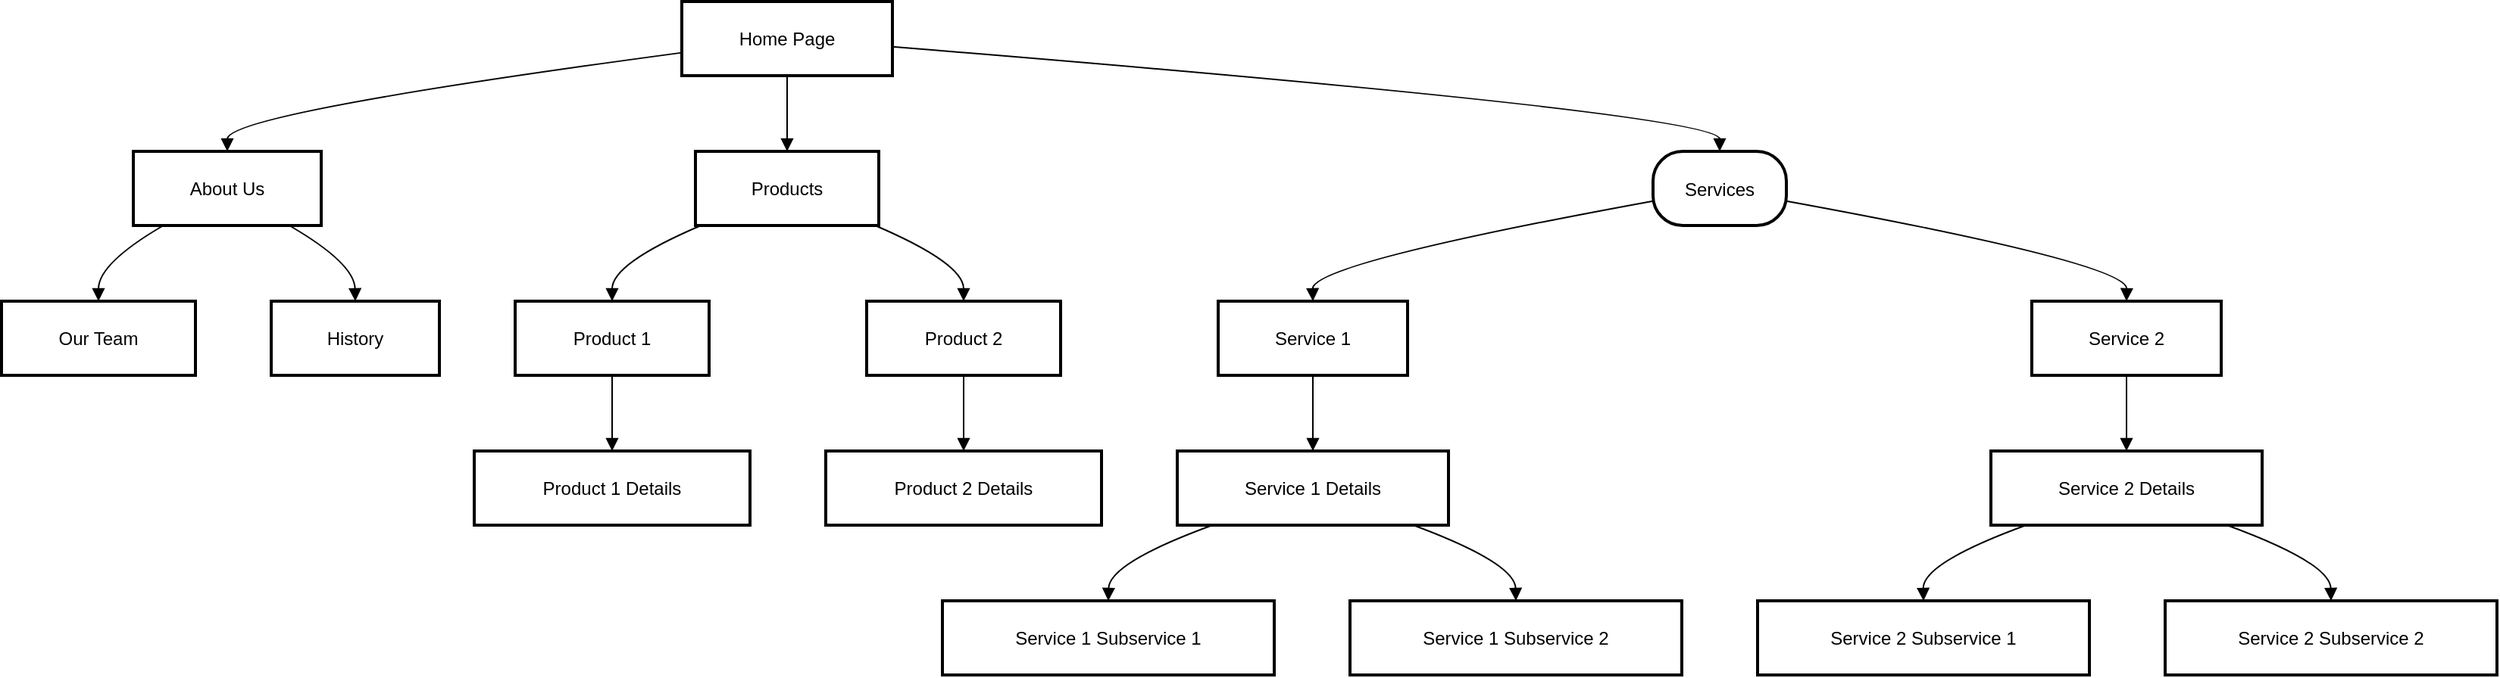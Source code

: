 <mxfile version="24.7.16">
  <diagram name="Page-1" id="qI30l1QywxV7PdqIo-Oe">
    <mxGraphModel>
      <root>
        <mxCell id="0" />
        <mxCell id="1" parent="0" />
        <mxCell id="2" value="Home Page" style="whiteSpace=wrap;strokeWidth=2;" vertex="1" parent="1">
          <mxGeometry x="457" y="8" width="139" height="49" as="geometry" />
        </mxCell>
        <mxCell id="3" value="About Us" style="whiteSpace=wrap;strokeWidth=2;" vertex="1" parent="1">
          <mxGeometry x="95" y="107" width="124" height="49" as="geometry" />
        </mxCell>
        <mxCell id="4" value="Products" style="whiteSpace=wrap;strokeWidth=2;" vertex="1" parent="1">
          <mxGeometry x="466" y="107" width="121" height="49" as="geometry" />
        </mxCell>
        <mxCell id="5" value="Services" style="rounded=1;arcSize=40;strokeWidth=2" vertex="1" parent="1">
          <mxGeometry x="1098" y="107" width="88" height="49" as="geometry" />
        </mxCell>
        <mxCell id="6" value="Our Team" style="whiteSpace=wrap;strokeWidth=2;" vertex="1" parent="1">
          <mxGeometry x="8" y="206" width="128" height="49" as="geometry" />
        </mxCell>
        <mxCell id="7" value="History" style="whiteSpace=wrap;strokeWidth=2;" vertex="1" parent="1">
          <mxGeometry x="186" y="206" width="111" height="49" as="geometry" />
        </mxCell>
        <mxCell id="8" value="Product 1" style="whiteSpace=wrap;strokeWidth=2;" vertex="1" parent="1">
          <mxGeometry x="347" y="206" width="128" height="49" as="geometry" />
        </mxCell>
        <mxCell id="9" value="Product 2" style="whiteSpace=wrap;strokeWidth=2;" vertex="1" parent="1">
          <mxGeometry x="579" y="206" width="128" height="49" as="geometry" />
        </mxCell>
        <mxCell id="10" value="Service 1" style="whiteSpace=wrap;strokeWidth=2;" vertex="1" parent="1">
          <mxGeometry x="811" y="206" width="125" height="49" as="geometry" />
        </mxCell>
        <mxCell id="11" value="Service 2" style="whiteSpace=wrap;strokeWidth=2;" vertex="1" parent="1">
          <mxGeometry x="1348" y="206" width="125" height="49" as="geometry" />
        </mxCell>
        <mxCell id="12" value="Product 1 Details" style="whiteSpace=wrap;strokeWidth=2;" vertex="1" parent="1">
          <mxGeometry x="320" y="305" width="182" height="49" as="geometry" />
        </mxCell>
        <mxCell id="13" value="Product 2 Details" style="whiteSpace=wrap;strokeWidth=2;" vertex="1" parent="1">
          <mxGeometry x="552" y="305" width="182" height="49" as="geometry" />
        </mxCell>
        <mxCell id="14" value="Service 1 Details" style="whiteSpace=wrap;strokeWidth=2;" vertex="1" parent="1">
          <mxGeometry x="784" y="305" width="179" height="49" as="geometry" />
        </mxCell>
        <mxCell id="15" value="Service 2 Details" style="whiteSpace=wrap;strokeWidth=2;" vertex="1" parent="1">
          <mxGeometry x="1321" y="305" width="179" height="49" as="geometry" />
        </mxCell>
        <mxCell id="16" value="Service 1 Subservice 1" style="whiteSpace=wrap;strokeWidth=2;" vertex="1" parent="1">
          <mxGeometry x="629" y="404" width="219" height="49" as="geometry" />
        </mxCell>
        <mxCell id="17" value="Service 1 Subservice 2" style="whiteSpace=wrap;strokeWidth=2;" vertex="1" parent="1">
          <mxGeometry x="898" y="404" width="219" height="49" as="geometry" />
        </mxCell>
        <mxCell id="18" value="Service 2 Subservice 1" style="whiteSpace=wrap;strokeWidth=2;" vertex="1" parent="1">
          <mxGeometry x="1167" y="404" width="219" height="49" as="geometry" />
        </mxCell>
        <mxCell id="19" value="Service 2 Subservice 2" style="whiteSpace=wrap;strokeWidth=2;" vertex="1" parent="1">
          <mxGeometry x="1436" y="404" width="219" height="49" as="geometry" />
        </mxCell>
        <mxCell id="20" value="" style="curved=1;startArrow=none;endArrow=block;exitX=0;exitY=0.69;entryX=0.5;entryY=0;" edge="1" parent="1" source="2" target="3">
          <mxGeometry relative="1" as="geometry">
            <Array as="points">
              <mxPoint x="157" y="82" />
            </Array>
          </mxGeometry>
        </mxCell>
        <mxCell id="21" value="" style="curved=1;startArrow=none;endArrow=block;exitX=0.5;exitY=1;entryX=0.5;entryY=0;" edge="1" parent="1" source="2" target="4">
          <mxGeometry relative="1" as="geometry">
            <Array as="points" />
          </mxGeometry>
        </mxCell>
        <mxCell id="22" value="" style="curved=1;startArrow=none;endArrow=block;exitX=1;exitY=0.61;entryX=0.5;entryY=0;" edge="1" parent="1" source="2" target="5">
          <mxGeometry relative="1" as="geometry">
            <Array as="points">
              <mxPoint x="1142" y="82" />
            </Array>
          </mxGeometry>
        </mxCell>
        <mxCell id="23" value="" style="curved=1;startArrow=none;endArrow=block;exitX=0.16;exitY=1;entryX=0.5;entryY=0;" edge="1" parent="1" source="3" target="6">
          <mxGeometry relative="1" as="geometry">
            <Array as="points">
              <mxPoint x="72" y="181" />
            </Array>
          </mxGeometry>
        </mxCell>
        <mxCell id="24" value="" style="curved=1;startArrow=none;endArrow=block;exitX=0.83;exitY=1;entryX=0.5;entryY=0;" edge="1" parent="1" source="3" target="7">
          <mxGeometry relative="1" as="geometry">
            <Array as="points">
              <mxPoint x="241" y="181" />
            </Array>
          </mxGeometry>
        </mxCell>
        <mxCell id="25" value="" style="curved=1;startArrow=none;endArrow=block;exitX=0.03;exitY=1;entryX=0.5;entryY=0;" edge="1" parent="1" source="4" target="8">
          <mxGeometry relative="1" as="geometry">
            <Array as="points">
              <mxPoint x="411" y="181" />
            </Array>
          </mxGeometry>
        </mxCell>
        <mxCell id="26" value="" style="curved=1;startArrow=none;endArrow=block;exitX=0.98;exitY=1;entryX=0.5;entryY=0;" edge="1" parent="1" source="4" target="9">
          <mxGeometry relative="1" as="geometry">
            <Array as="points">
              <mxPoint x="643" y="181" />
            </Array>
          </mxGeometry>
        </mxCell>
        <mxCell id="27" value="" style="curved=1;startArrow=none;endArrow=block;exitX=0;exitY=0.67;entryX=0.5;entryY=0;" edge="1" parent="1" source="5" target="10">
          <mxGeometry relative="1" as="geometry">
            <Array as="points">
              <mxPoint x="873" y="181" />
            </Array>
          </mxGeometry>
        </mxCell>
        <mxCell id="28" value="" style="curved=1;startArrow=none;endArrow=block;exitX=1;exitY=0.67;entryX=0.5;entryY=0;" edge="1" parent="1" source="5" target="11">
          <mxGeometry relative="1" as="geometry">
            <Array as="points">
              <mxPoint x="1411" y="181" />
            </Array>
          </mxGeometry>
        </mxCell>
        <mxCell id="29" value="" style="curved=1;startArrow=none;endArrow=block;exitX=0.5;exitY=1;entryX=0.5;entryY=0;" edge="1" parent="1" source="8" target="12">
          <mxGeometry relative="1" as="geometry">
            <Array as="points" />
          </mxGeometry>
        </mxCell>
        <mxCell id="30" value="" style="curved=1;startArrow=none;endArrow=block;exitX=0.5;exitY=1;entryX=0.5;entryY=0;" edge="1" parent="1" source="9" target="13">
          <mxGeometry relative="1" as="geometry">
            <Array as="points" />
          </mxGeometry>
        </mxCell>
        <mxCell id="31" value="" style="curved=1;startArrow=none;endArrow=block;exitX=0.5;exitY=1;entryX=0.5;entryY=0;" edge="1" parent="1" source="10" target="14">
          <mxGeometry relative="1" as="geometry">
            <Array as="points" />
          </mxGeometry>
        </mxCell>
        <mxCell id="32" value="" style="curved=1;startArrow=none;endArrow=block;exitX=0.5;exitY=1;entryX=0.5;entryY=0;" edge="1" parent="1" source="11" target="15">
          <mxGeometry relative="1" as="geometry">
            <Array as="points" />
          </mxGeometry>
        </mxCell>
        <mxCell id="33" value="" style="curved=1;startArrow=none;endArrow=block;exitX=0.13;exitY=1;entryX=0.5;entryY=0;" edge="1" parent="1" source="14" target="16">
          <mxGeometry relative="1" as="geometry">
            <Array as="points">
              <mxPoint x="739" y="379" />
            </Array>
          </mxGeometry>
        </mxCell>
        <mxCell id="34" value="" style="curved=1;startArrow=none;endArrow=block;exitX=0.87;exitY=1;entryX=0.5;entryY=0;" edge="1" parent="1" source="14" target="17">
          <mxGeometry relative="1" as="geometry">
            <Array as="points">
              <mxPoint x="1007" y="379" />
            </Array>
          </mxGeometry>
        </mxCell>
        <mxCell id="35" value="" style="curved=1;startArrow=none;endArrow=block;exitX=0.13;exitY=1;entryX=0.5;entryY=0;" edge="1" parent="1" source="15" target="18">
          <mxGeometry relative="1" as="geometry">
            <Array as="points">
              <mxPoint x="1276" y="379" />
            </Array>
          </mxGeometry>
        </mxCell>
        <mxCell id="36" value="" style="curved=1;startArrow=none;endArrow=block;exitX=0.87;exitY=1;entryX=0.5;entryY=0;" edge="1" parent="1" source="15" target="19">
          <mxGeometry relative="1" as="geometry">
            <Array as="points">
              <mxPoint x="1545" y="379" />
            </Array>
          </mxGeometry>
        </mxCell>
      </root>
    </mxGraphModel>
  </diagram>
</mxfile>
